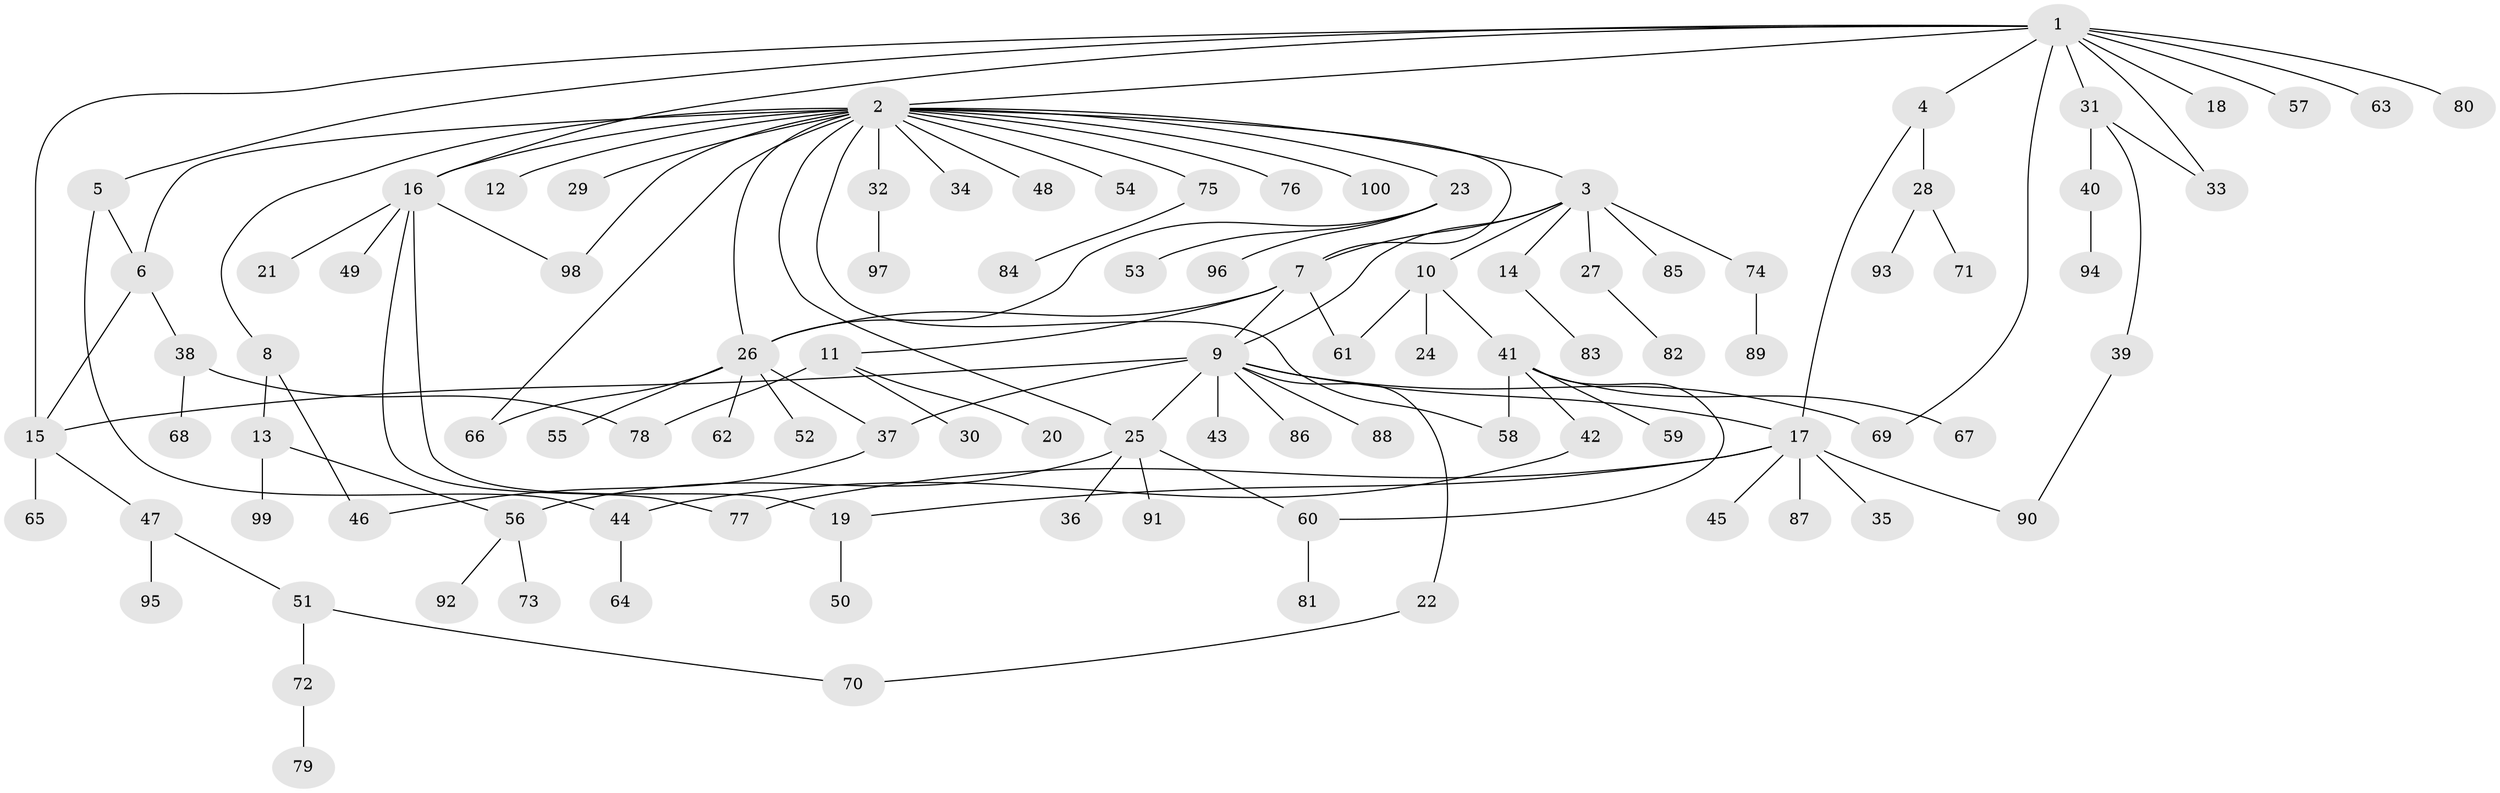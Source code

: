 // Generated by graph-tools (version 1.1) at 2025/38/02/21/25 10:38:54]
// undirected, 100 vertices, 125 edges
graph export_dot {
graph [start="1"]
  node [color=gray90,style=filled];
  1;
  2;
  3;
  4;
  5;
  6;
  7;
  8;
  9;
  10;
  11;
  12;
  13;
  14;
  15;
  16;
  17;
  18;
  19;
  20;
  21;
  22;
  23;
  24;
  25;
  26;
  27;
  28;
  29;
  30;
  31;
  32;
  33;
  34;
  35;
  36;
  37;
  38;
  39;
  40;
  41;
  42;
  43;
  44;
  45;
  46;
  47;
  48;
  49;
  50;
  51;
  52;
  53;
  54;
  55;
  56;
  57;
  58;
  59;
  60;
  61;
  62;
  63;
  64;
  65;
  66;
  67;
  68;
  69;
  70;
  71;
  72;
  73;
  74;
  75;
  76;
  77;
  78;
  79;
  80;
  81;
  82;
  83;
  84;
  85;
  86;
  87;
  88;
  89;
  90;
  91;
  92;
  93;
  94;
  95;
  96;
  97;
  98;
  99;
  100;
  1 -- 2;
  1 -- 4;
  1 -- 5;
  1 -- 15;
  1 -- 16;
  1 -- 18;
  1 -- 31;
  1 -- 33;
  1 -- 57;
  1 -- 63;
  1 -- 69;
  1 -- 80;
  2 -- 3;
  2 -- 6;
  2 -- 7;
  2 -- 8;
  2 -- 12;
  2 -- 16;
  2 -- 23;
  2 -- 25;
  2 -- 26;
  2 -- 29;
  2 -- 32;
  2 -- 34;
  2 -- 48;
  2 -- 54;
  2 -- 58;
  2 -- 66;
  2 -- 75;
  2 -- 76;
  2 -- 98;
  2 -- 100;
  3 -- 7;
  3 -- 9;
  3 -- 10;
  3 -- 14;
  3 -- 27;
  3 -- 74;
  3 -- 85;
  4 -- 17;
  4 -- 28;
  5 -- 6;
  5 -- 44;
  6 -- 15;
  6 -- 38;
  7 -- 9;
  7 -- 11;
  7 -- 26;
  7 -- 61;
  8 -- 13;
  8 -- 46;
  9 -- 15;
  9 -- 17;
  9 -- 22;
  9 -- 25;
  9 -- 37;
  9 -- 43;
  9 -- 69;
  9 -- 86;
  9 -- 88;
  10 -- 24;
  10 -- 41;
  10 -- 61;
  11 -- 20;
  11 -- 30;
  11 -- 78;
  13 -- 56;
  13 -- 99;
  14 -- 83;
  15 -- 47;
  15 -- 65;
  16 -- 19;
  16 -- 21;
  16 -- 49;
  16 -- 77;
  16 -- 98;
  17 -- 19;
  17 -- 35;
  17 -- 45;
  17 -- 77;
  17 -- 87;
  17 -- 90;
  19 -- 50;
  22 -- 70;
  23 -- 26;
  23 -- 53;
  23 -- 96;
  25 -- 36;
  25 -- 56;
  25 -- 60;
  25 -- 91;
  26 -- 37;
  26 -- 52;
  26 -- 55;
  26 -- 62;
  26 -- 66;
  27 -- 82;
  28 -- 71;
  28 -- 93;
  31 -- 33;
  31 -- 39;
  31 -- 40;
  32 -- 97;
  37 -- 46;
  38 -- 68;
  38 -- 78;
  39 -- 90;
  40 -- 94;
  41 -- 42;
  41 -- 58;
  41 -- 59;
  41 -- 60;
  41 -- 67;
  42 -- 44;
  44 -- 64;
  47 -- 51;
  47 -- 95;
  51 -- 70;
  51 -- 72;
  56 -- 73;
  56 -- 92;
  60 -- 81;
  72 -- 79;
  74 -- 89;
  75 -- 84;
}
